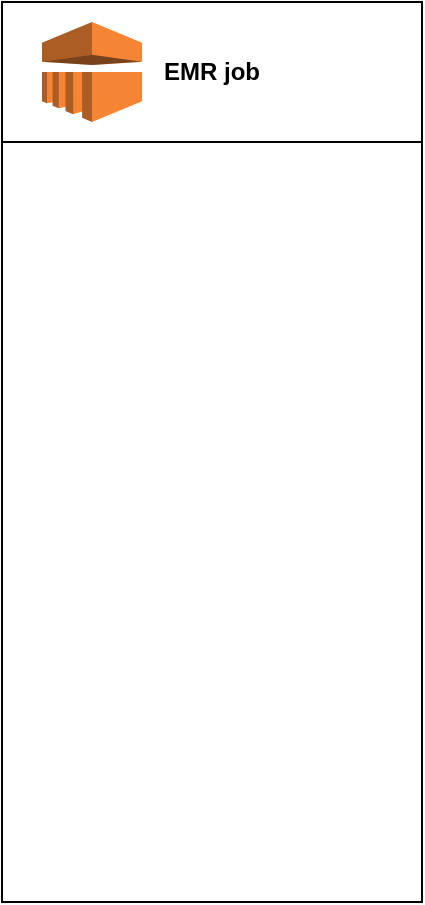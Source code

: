 <mxfile version="20.5.3" type="github">
  <diagram id="X8Z78FuqrprQ2FSuTEVu" name="Page-1">
    <mxGraphModel dx="1550" dy="852" grid="1" gridSize="10" guides="1" tooltips="1" connect="1" arrows="1" fold="1" page="1" pageScale="1" pageWidth="850" pageHeight="1100" math="0" shadow="0">
      <root>
        <mxCell id="0" />
        <mxCell id="1" parent="0" />
        <mxCell id="zqa_NRZzv7nKZkw0Pogq-2" value="EMR job" style="swimlane;whiteSpace=wrap;html=1;startSize=70;" vertex="1" parent="1">
          <mxGeometry x="140" y="10" width="210" height="450" as="geometry" />
        </mxCell>
        <mxCell id="zqa_NRZzv7nKZkw0Pogq-1" value="" style="outlineConnect=0;dashed=0;verticalLabelPosition=bottom;verticalAlign=top;align=center;html=1;shape=mxgraph.aws3.emr;fillColor=#F58534;gradientColor=none;" vertex="1" parent="zqa_NRZzv7nKZkw0Pogq-2">
          <mxGeometry x="20" y="10" width="50" height="50" as="geometry" />
        </mxCell>
      </root>
    </mxGraphModel>
  </diagram>
</mxfile>
